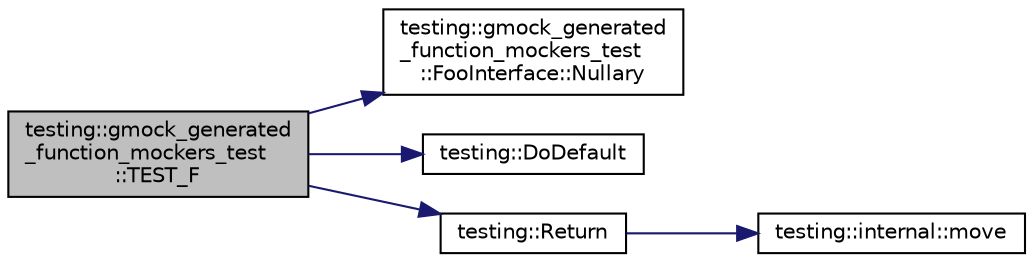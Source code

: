 digraph "testing::gmock_generated_function_mockers_test::TEST_F"
{
  edge [fontname="Helvetica",fontsize="10",labelfontname="Helvetica",labelfontsize="10"];
  node [fontname="Helvetica",fontsize="10",shape=record];
  rankdir="LR";
  Node56 [label="testing::gmock_generated\l_function_mockers_test\l::TEST_F",height=0.2,width=0.4,color="black", fillcolor="grey75", style="filled", fontcolor="black"];
  Node56 -> Node57 [color="midnightblue",fontsize="10",style="solid",fontname="Helvetica"];
  Node57 [label="testing::gmock_generated\l_function_mockers_test\l::FooInterface::Nullary",height=0.2,width=0.4,color="black", fillcolor="white", style="filled",URL="$d3/d8c/classtesting_1_1gmock__generated__function__mockers__test_1_1_foo_interface.html#a633e753eafa7f82dde22ecf9492f341c"];
  Node56 -> Node58 [color="midnightblue",fontsize="10",style="solid",fontname="Helvetica"];
  Node58 [label="testing::DoDefault",height=0.2,width=0.4,color="black", fillcolor="white", style="filled",URL="$d0/d75/namespacetesting.html#ae041df61ff61ccb9753ba15b4309e1a6"];
  Node56 -> Node59 [color="midnightblue",fontsize="10",style="solid",fontname="Helvetica"];
  Node59 [label="testing::Return",height=0.2,width=0.4,color="black", fillcolor="white", style="filled",URL="$d0/d75/namespacetesting.html#af6d1c13e9376c77671e37545cd84359c"];
  Node59 -> Node60 [color="midnightblue",fontsize="10",style="solid",fontname="Helvetica"];
  Node60 [label="testing::internal::move",height=0.2,width=0.4,color="black", fillcolor="white", style="filled",URL="$d0/da7/namespacetesting_1_1internal.html#a0f6d06bf8c3093b9c22bb08723db201e"];
}
